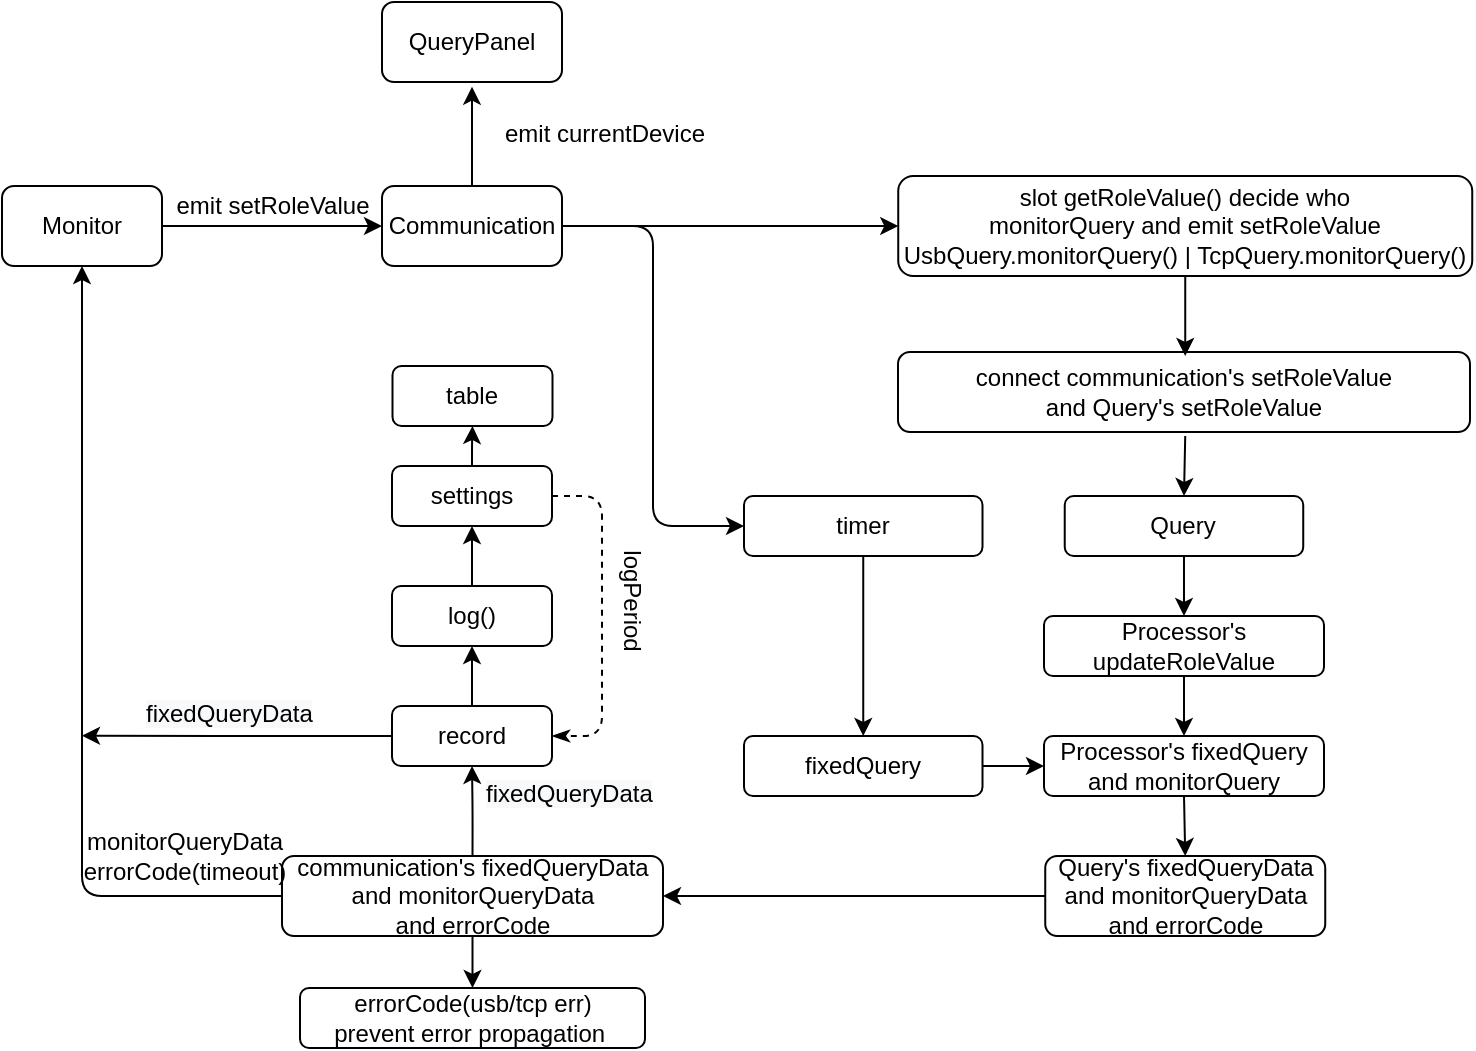 <mxfile>
    <diagram id="ZAv6KRKbpyGE8o8aBL7X" name="第 1 页">
        <mxGraphModel dx="239" dy="1289" grid="0" gridSize="10" guides="1" tooltips="1" connect="1" arrows="1" fold="1" page="1" pageScale="1" pageWidth="827" pageHeight="1169" background="none" math="0" shadow="0">
            <root>
                <mxCell id="0"/>
                <mxCell id="1" parent="0"/>
                <mxCell id="3" style="edgeStyle=none;html=1;exitX=1;exitY=0.5;exitDx=0;exitDy=0;entryX=0;entryY=0.5;entryDx=0;entryDy=0;" parent="1" source="2" target="5" edge="1">
                    <mxGeometry relative="1" as="geometry">
                        <mxPoint x="210" y="60" as="targetPoint"/>
                    </mxGeometry>
                </mxCell>
                <mxCell id="2" value="Monitor" style="rounded=1;whiteSpace=wrap;html=1;" parent="1" vertex="1">
                    <mxGeometry x="30" y="40" width="80" height="40" as="geometry"/>
                </mxCell>
                <mxCell id="4" value="emit setRoleValue" style="text;html=1;align=center;verticalAlign=middle;resizable=0;points=[];autosize=1;strokeColor=none;fillColor=none;rounded=1;" parent="1" vertex="1">
                    <mxGeometry x="110" y="40" width="110" height="20" as="geometry"/>
                </mxCell>
                <mxCell id="15" style="edgeStyle=none;html=1;exitX=1;exitY=0.5;exitDx=0;exitDy=0;entryX=0;entryY=0.5;entryDx=0;entryDy=0;" parent="1" source="5" target="13" edge="1">
                    <mxGeometry relative="1" as="geometry">
                        <mxPoint x="350" y="59.833" as="targetPoint"/>
                    </mxGeometry>
                </mxCell>
                <mxCell id="54" style="edgeStyle=orthogonalEdgeStyle;html=1;exitX=1;exitY=0.5;exitDx=0;exitDy=0;entryX=0;entryY=0.5;entryDx=0;entryDy=0;" parent="1" source="5" target="50" edge="1">
                    <mxGeometry relative="1" as="geometry"/>
                </mxCell>
                <mxCell id="59" style="edgeStyle=orthogonalEdgeStyle;html=1;exitX=0.5;exitY=0;exitDx=0;exitDy=0;" parent="1" source="5" edge="1">
                    <mxGeometry relative="1" as="geometry">
                        <mxPoint x="265" y="-9.667" as="targetPoint"/>
                    </mxGeometry>
                </mxCell>
                <mxCell id="5" value="Communication" style="rounded=1;whiteSpace=wrap;html=1;" parent="1" vertex="1">
                    <mxGeometry x="220" y="40" width="90" height="40" as="geometry"/>
                </mxCell>
                <mxCell id="17" style="edgeStyle=none;html=1;exitX=0.5;exitY=1;exitDx=0;exitDy=0;entryX=0.5;entryY=0;entryDx=0;entryDy=0;" parent="1" target="9" edge="1">
                    <mxGeometry relative="1" as="geometry">
                        <mxPoint x="621.62" y="165" as="sourcePoint"/>
                    </mxGeometry>
                </mxCell>
                <mxCell id="6" value="connect communication's setRoleValue &lt;br&gt;and Query's setRoleValue" style="rounded=1;whiteSpace=wrap;html=1;" parent="1" vertex="1">
                    <mxGeometry x="478" y="123" width="286" height="40" as="geometry"/>
                </mxCell>
                <mxCell id="20" style="edgeStyle=none;html=1;exitX=0.5;exitY=1;exitDx=0;exitDy=0;entryX=0.5;entryY=0;entryDx=0;entryDy=0;" parent="1" source="9" target="19" edge="1">
                    <mxGeometry relative="1" as="geometry"/>
                </mxCell>
                <mxCell id="9" value="Query" style="rounded=1;whiteSpace=wrap;html=1;" parent="1" vertex="1">
                    <mxGeometry x="561.37" y="195" width="119.25" height="30" as="geometry"/>
                </mxCell>
                <mxCell id="16" style="edgeStyle=none;html=1;exitX=0.5;exitY=1;exitDx=0;exitDy=0;entryX=0.5;entryY=0;entryDx=0;entryDy=0;" parent="1" source="13" edge="1">
                    <mxGeometry relative="1" as="geometry">
                        <mxPoint x="621.62" y="125" as="targetPoint"/>
                    </mxGeometry>
                </mxCell>
                <mxCell id="13" value="slot getRoleValue()&amp;nbsp;decide who &lt;br&gt;monitorQuery and emit setRoleValue&lt;br&gt;UsbQuery.monitorQuery() | TcpQuery.monitorQuery()" style="rounded=1;whiteSpace=wrap;html=1;" parent="1" vertex="1">
                    <mxGeometry x="478.12" y="35" width="287" height="50" as="geometry"/>
                </mxCell>
                <mxCell id="23" style="edgeStyle=none;html=1;exitX=0.5;exitY=1;exitDx=0;exitDy=0;entryX=0.5;entryY=0;entryDx=0;entryDy=0;" parent="1" source="19" target="22" edge="1">
                    <mxGeometry relative="1" as="geometry"/>
                </mxCell>
                <mxCell id="19" value="Processor's updateRoleValue" style="rounded=1;whiteSpace=wrap;html=1;" parent="1" vertex="1">
                    <mxGeometry x="551" y="255" width="140" height="30" as="geometry"/>
                </mxCell>
                <mxCell id="25" style="edgeStyle=none;html=1;exitX=0.5;exitY=1;exitDx=0;exitDy=0;entryX=0.5;entryY=0;entryDx=0;entryDy=0;" parent="1" source="22" target="24" edge="1">
                    <mxGeometry relative="1" as="geometry"/>
                </mxCell>
                <mxCell id="22" value="Processor's fixedQuery and monitorQuery" style="rounded=1;whiteSpace=wrap;html=1;" parent="1" vertex="1">
                    <mxGeometry x="551" y="315" width="140" height="30" as="geometry"/>
                </mxCell>
                <mxCell id="27" style="edgeStyle=none;html=1;exitX=0;exitY=0.5;exitDx=0;exitDy=0;" parent="1" source="24" target="26" edge="1">
                    <mxGeometry relative="1" as="geometry">
                        <mxPoint x="489.12" y="395" as="targetPoint"/>
                    </mxGeometry>
                </mxCell>
                <mxCell id="24" value="Query's fixedQueryData and monitorQueryData&lt;br&gt;and errorCode" style="rounded=1;whiteSpace=wrap;html=1;" parent="1" vertex="1">
                    <mxGeometry x="551.62" y="375" width="140" height="40" as="geometry"/>
                </mxCell>
                <mxCell id="30" style="edgeStyle=orthogonalEdgeStyle;html=1;exitX=0;exitY=0.5;exitDx=0;exitDy=0;entryX=0.5;entryY=1;entryDx=0;entryDy=0;" parent="1" source="26" target="2" edge="1">
                    <mxGeometry relative="1" as="geometry"/>
                </mxCell>
                <mxCell id="33" style="edgeStyle=orthogonalEdgeStyle;html=1;exitX=0.5;exitY=1;exitDx=0;exitDy=0;entryX=0.5;entryY=0;entryDx=0;entryDy=0;" parent="1" source="26" target="32" edge="1">
                    <mxGeometry relative="1" as="geometry"/>
                </mxCell>
                <mxCell id="35" style="edgeStyle=orthogonalEdgeStyle;html=1;exitX=0.5;exitY=0;exitDx=0;exitDy=0;entryX=0.5;entryY=1;entryDx=0;entryDy=0;" parent="1" source="26" target="34" edge="1">
                    <mxGeometry relative="1" as="geometry"/>
                </mxCell>
                <mxCell id="26" value="communication's fixedQueryData and monitorQueryData&lt;br&gt;and errorCode" style="rounded=1;whiteSpace=wrap;html=1;" parent="1" vertex="1">
                    <mxGeometry x="170" y="375" width="190.5" height="40" as="geometry"/>
                </mxCell>
                <mxCell id="31" value="&lt;span&gt;monitor&lt;/span&gt;QueryData&lt;br&gt;errorCode(timeout)" style="text;html=1;align=center;verticalAlign=middle;resizable=0;points=[];autosize=1;strokeColor=none;fillColor=none;rounded=1;" parent="1" vertex="1">
                    <mxGeometry x="65" y="359" width="111" height="32" as="geometry"/>
                </mxCell>
                <mxCell id="32" value="errorCode(usb/tcp err)&lt;br&gt;prevent error propagation&amp;nbsp;" style="rounded=1;whiteSpace=wrap;html=1;" parent="1" vertex="1">
                    <mxGeometry x="179" y="441" width="172.5" height="30" as="geometry"/>
                </mxCell>
                <mxCell id="37" style="edgeStyle=orthogonalEdgeStyle;html=1;exitX=0;exitY=0.5;exitDx=0;exitDy=0;" parent="1" source="34" edge="1">
                    <mxGeometry relative="1" as="geometry">
                        <mxPoint x="70" y="314.833" as="targetPoint"/>
                    </mxGeometry>
                </mxCell>
                <mxCell id="41" style="edgeStyle=orthogonalEdgeStyle;html=1;exitX=0.5;exitY=0;exitDx=0;exitDy=0;entryX=0.5;entryY=1;entryDx=0;entryDy=0;" parent="1" source="34" target="40" edge="1">
                    <mxGeometry relative="1" as="geometry"/>
                </mxCell>
                <mxCell id="34" value="record" style="rounded=1;whiteSpace=wrap;html=1;" parent="1" vertex="1">
                    <mxGeometry x="225" y="300" width="80" height="30" as="geometry"/>
                </mxCell>
                <mxCell id="36" value="&lt;span style=&quot;color: rgb(0, 0, 0); font-family: helvetica; font-size: 12px; font-style: normal; font-weight: 400; letter-spacing: normal; text-align: center; text-indent: 0px; text-transform: none; word-spacing: 0px; background-color: rgb(248, 249, 250); display: inline; float: none;&quot;&gt;fixedQueryData&lt;/span&gt;" style="text;whiteSpace=wrap;html=1;rounded=1;" parent="1" vertex="1">
                    <mxGeometry x="270" y="330" width="110" height="30" as="geometry"/>
                </mxCell>
                <mxCell id="38" value="&lt;span style=&quot;color: rgb(0, 0, 0); font-family: helvetica; font-size: 12px; font-style: normal; font-weight: 400; letter-spacing: normal; text-align: center; text-indent: 0px; text-transform: none; word-spacing: 0px; background-color: rgb(248, 249, 250); display: inline; float: none;&quot;&gt;fixedQueryData&lt;/span&gt;" style="text;whiteSpace=wrap;html=1;rounded=1;" parent="1" vertex="1">
                    <mxGeometry x="100" y="290" width="110" height="20" as="geometry"/>
                </mxCell>
                <mxCell id="43" style="edgeStyle=orthogonalEdgeStyle;html=1;exitX=0.5;exitY=0;exitDx=0;exitDy=0;entryX=0.5;entryY=1;entryDx=0;entryDy=0;" parent="1" source="40" target="42" edge="1">
                    <mxGeometry relative="1" as="geometry"/>
                </mxCell>
                <mxCell id="40" value="log()" style="rounded=1;whiteSpace=wrap;html=1;" parent="1" vertex="1">
                    <mxGeometry x="225" y="240" width="80" height="30" as="geometry"/>
                </mxCell>
                <mxCell id="45" style="edgeStyle=orthogonalEdgeStyle;html=1;exitX=0.5;exitY=0;exitDx=0;exitDy=0;entryX=0.5;entryY=1;entryDx=0;entryDy=0;" parent="1" source="42" target="44" edge="1">
                    <mxGeometry relative="1" as="geometry"/>
                </mxCell>
                <mxCell id="48" style="edgeStyle=orthogonalEdgeStyle;html=1;exitX=1;exitY=0.5;exitDx=0;exitDy=0;entryX=1;entryY=0.5;entryDx=0;entryDy=0;dashed=1;endArrow=classicThin;endFill=1;" parent="1" source="42" target="34" edge="1">
                    <mxGeometry relative="1" as="geometry">
                        <Array as="points">
                            <mxPoint x="330" y="195"/>
                            <mxPoint x="330" y="315"/>
                        </Array>
                    </mxGeometry>
                </mxCell>
                <mxCell id="42" value="settings" style="rounded=1;whiteSpace=wrap;html=1;" parent="1" vertex="1">
                    <mxGeometry x="225" y="180" width="80" height="30" as="geometry"/>
                </mxCell>
                <mxCell id="44" value="table" style="rounded=1;whiteSpace=wrap;html=1;" parent="1" vertex="1">
                    <mxGeometry x="225.25" y="130" width="80" height="30" as="geometry"/>
                </mxCell>
                <mxCell id="49" value="logPeriod" style="text;html=1;align=center;verticalAlign=middle;resizable=0;points=[];autosize=1;strokeColor=none;fillColor=none;rotation=90;rounded=1;" parent="1" vertex="1">
                    <mxGeometry x="310" y="237" width="70" height="20" as="geometry"/>
                </mxCell>
                <mxCell id="56" style="edgeStyle=orthogonalEdgeStyle;html=1;exitX=0.5;exitY=1;exitDx=0;exitDy=0;entryX=0.5;entryY=0;entryDx=0;entryDy=0;" parent="1" source="50" target="55" edge="1">
                    <mxGeometry relative="1" as="geometry"/>
                </mxCell>
                <mxCell id="50" value="timer" style="rounded=1;whiteSpace=wrap;html=1;" parent="1" vertex="1">
                    <mxGeometry x="401" y="195" width="119.25" height="30" as="geometry"/>
                </mxCell>
                <mxCell id="57" style="edgeStyle=orthogonalEdgeStyle;html=1;exitX=1;exitY=0.5;exitDx=0;exitDy=0;entryX=0;entryY=0.5;entryDx=0;entryDy=0;" parent="1" source="55" target="22" edge="1">
                    <mxGeometry relative="1" as="geometry"/>
                </mxCell>
                <mxCell id="55" value="fixedQuery" style="rounded=1;whiteSpace=wrap;html=1;" parent="1" vertex="1">
                    <mxGeometry x="401" y="315" width="119.25" height="30" as="geometry"/>
                </mxCell>
                <mxCell id="58" value="QueryPanel" style="rounded=1;whiteSpace=wrap;html=1;" parent="1" vertex="1">
                    <mxGeometry x="220" y="-52" width="90" height="40" as="geometry"/>
                </mxCell>
                <mxCell id="60" value="emit currentDevice" style="text;html=1;align=center;verticalAlign=middle;resizable=0;points=[];autosize=1;strokeColor=none;fillColor=none;" parent="1" vertex="1">
                    <mxGeometry x="276" y="5" width="110" height="18" as="geometry"/>
                </mxCell>
            </root>
        </mxGraphModel>
    </diagram>
</mxfile>